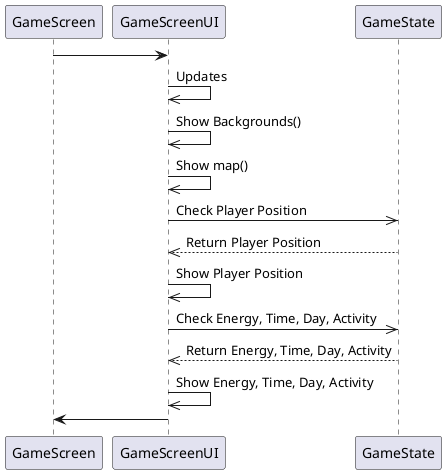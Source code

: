 @startuml
GameScreen -> GameScreenUI
GameScreenUI ->> GameScreenUI: Updates
GameScreenUI ->> GameScreenUI: Show Backgrounds()
GameScreenUI ->> GameScreenUI: Show map()
GameScreenUI ->> GameState: Check Player Position
GameState -->> GameScreenUI: Return Player Position
GameScreenUI ->> GameScreenUI: Show Player Position
GameScreenUI ->> GameState: Check Energy, Time, Day, Activity
GameState -->> GameScreenUI: Return Energy, Time, Day, Activity
GameScreenUI ->> GameScreenUI: Show Energy, Time, Day, Activity
GameScreenUI -> GameScreen
@enduml